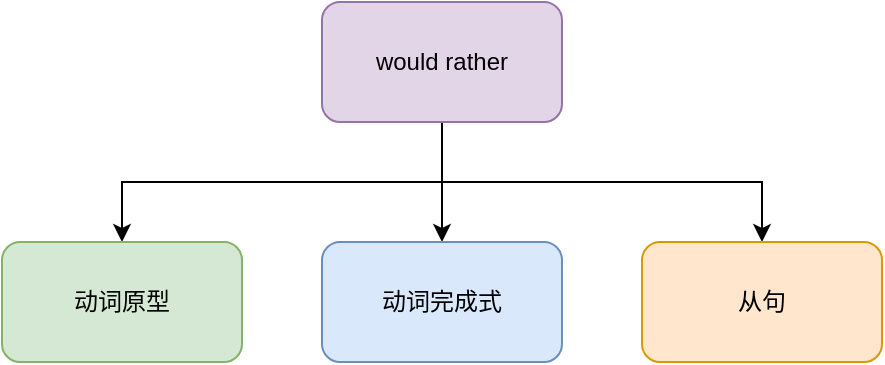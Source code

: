 <mxfile version="20.2.3" type="github">
  <diagram id="CPeEz-v1EWg7gTjRwP_E" name="Page-1">
    <mxGraphModel dx="1298" dy="733" grid="1" gridSize="10" guides="1" tooltips="1" connect="1" arrows="1" fold="1" page="1" pageScale="1" pageWidth="850" pageHeight="1100" math="0" shadow="0">
      <root>
        <mxCell id="0" />
        <mxCell id="1" parent="0" />
        <mxCell id="NS94gfJVJb8tKF9JiYto-5" style="edgeStyle=orthogonalEdgeStyle;rounded=0;orthogonalLoop=1;jettySize=auto;html=1;exitX=0.5;exitY=1;exitDx=0;exitDy=0;entryX=0.5;entryY=0;entryDx=0;entryDy=0;" edge="1" parent="1" source="NS94gfJVJb8tKF9JiYto-1" target="NS94gfJVJb8tKF9JiYto-3">
          <mxGeometry relative="1" as="geometry" />
        </mxCell>
        <mxCell id="NS94gfJVJb8tKF9JiYto-6" style="edgeStyle=orthogonalEdgeStyle;rounded=0;orthogonalLoop=1;jettySize=auto;html=1;exitX=0.5;exitY=1;exitDx=0;exitDy=0;entryX=0.5;entryY=0;entryDx=0;entryDy=0;" edge="1" parent="1" source="NS94gfJVJb8tKF9JiYto-1" target="NS94gfJVJb8tKF9JiYto-2">
          <mxGeometry relative="1" as="geometry" />
        </mxCell>
        <mxCell id="NS94gfJVJb8tKF9JiYto-7" style="edgeStyle=orthogonalEdgeStyle;rounded=0;orthogonalLoop=1;jettySize=auto;html=1;exitX=0.5;exitY=1;exitDx=0;exitDy=0;entryX=0.5;entryY=0;entryDx=0;entryDy=0;" edge="1" parent="1" source="NS94gfJVJb8tKF9JiYto-1" target="NS94gfJVJb8tKF9JiYto-4">
          <mxGeometry relative="1" as="geometry" />
        </mxCell>
        <mxCell id="NS94gfJVJb8tKF9JiYto-1" value="would rather" style="rounded=1;whiteSpace=wrap;html=1;fillColor=#e1d5e7;strokeColor=#9673a6;" vertex="1" parent="1">
          <mxGeometry x="320" y="160" width="120" height="60" as="geometry" />
        </mxCell>
        <mxCell id="NS94gfJVJb8tKF9JiYto-2" value="动词完成式" style="rounded=1;whiteSpace=wrap;html=1;fillColor=#dae8fc;strokeColor=#6c8ebf;" vertex="1" parent="1">
          <mxGeometry x="320" y="280" width="120" height="60" as="geometry" />
        </mxCell>
        <mxCell id="NS94gfJVJb8tKF9JiYto-3" value="动词原型" style="rounded=1;whiteSpace=wrap;html=1;fillColor=#d5e8d4;strokeColor=#82b366;" vertex="1" parent="1">
          <mxGeometry x="160" y="280" width="120" height="60" as="geometry" />
        </mxCell>
        <mxCell id="NS94gfJVJb8tKF9JiYto-4" value="从句" style="rounded=1;whiteSpace=wrap;html=1;fillColor=#ffe6cc;strokeColor=#d79b00;" vertex="1" parent="1">
          <mxGeometry x="480" y="280" width="120" height="60" as="geometry" />
        </mxCell>
      </root>
    </mxGraphModel>
  </diagram>
</mxfile>
